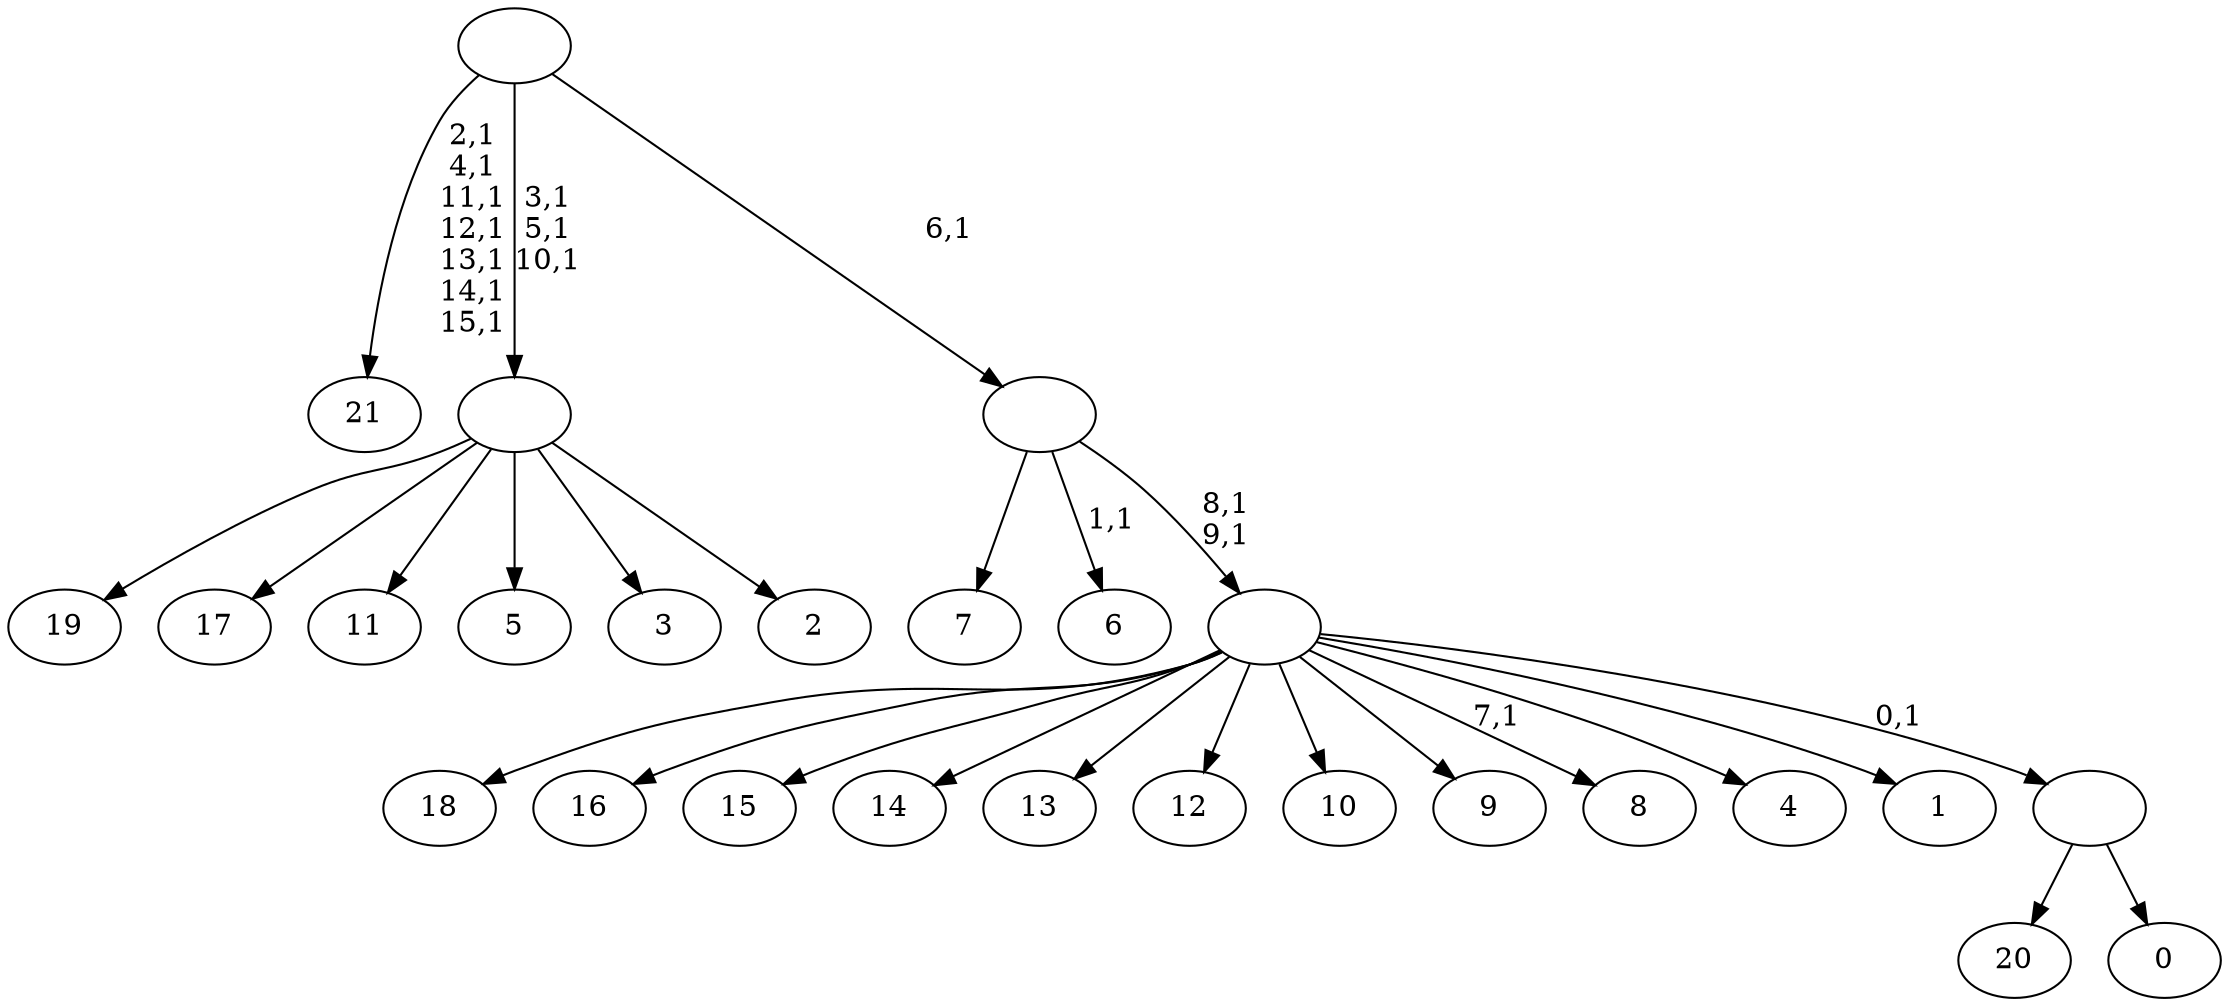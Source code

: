 digraph T {
	38 [label="21"]
	30 [label="20"]
	29 [label="19"]
	28 [label="18"]
	27 [label="17"]
	26 [label="16"]
	25 [label="15"]
	24 [label="14"]
	23 [label="13"]
	22 [label="12"]
	21 [label="11"]
	20 [label="10"]
	19 [label="9"]
	18 [label="8"]
	16 [label="7"]
	15 [label="6"]
	13 [label="5"]
	12 [label="4"]
	11 [label="3"]
	10 [label="2"]
	9 [label=""]
	6 [label="1"]
	5 [label="0"]
	4 [label=""]
	3 [label=""]
	1 [label=""]
	0 [label=""]
	9 -> 29 [label=""]
	9 -> 27 [label=""]
	9 -> 21 [label=""]
	9 -> 13 [label=""]
	9 -> 11 [label=""]
	9 -> 10 [label=""]
	4 -> 30 [label=""]
	4 -> 5 [label=""]
	3 -> 18 [label="7,1"]
	3 -> 28 [label=""]
	3 -> 26 [label=""]
	3 -> 25 [label=""]
	3 -> 24 [label=""]
	3 -> 23 [label=""]
	3 -> 22 [label=""]
	3 -> 20 [label=""]
	3 -> 19 [label=""]
	3 -> 12 [label=""]
	3 -> 6 [label=""]
	3 -> 4 [label="0,1"]
	1 -> 3 [label="8,1\n9,1"]
	1 -> 15 [label="1,1"]
	1 -> 16 [label=""]
	0 -> 9 [label="3,1\n5,1\n10,1"]
	0 -> 38 [label="2,1\n4,1\n11,1\n12,1\n13,1\n14,1\n15,1"]
	0 -> 1 [label="6,1"]
}
